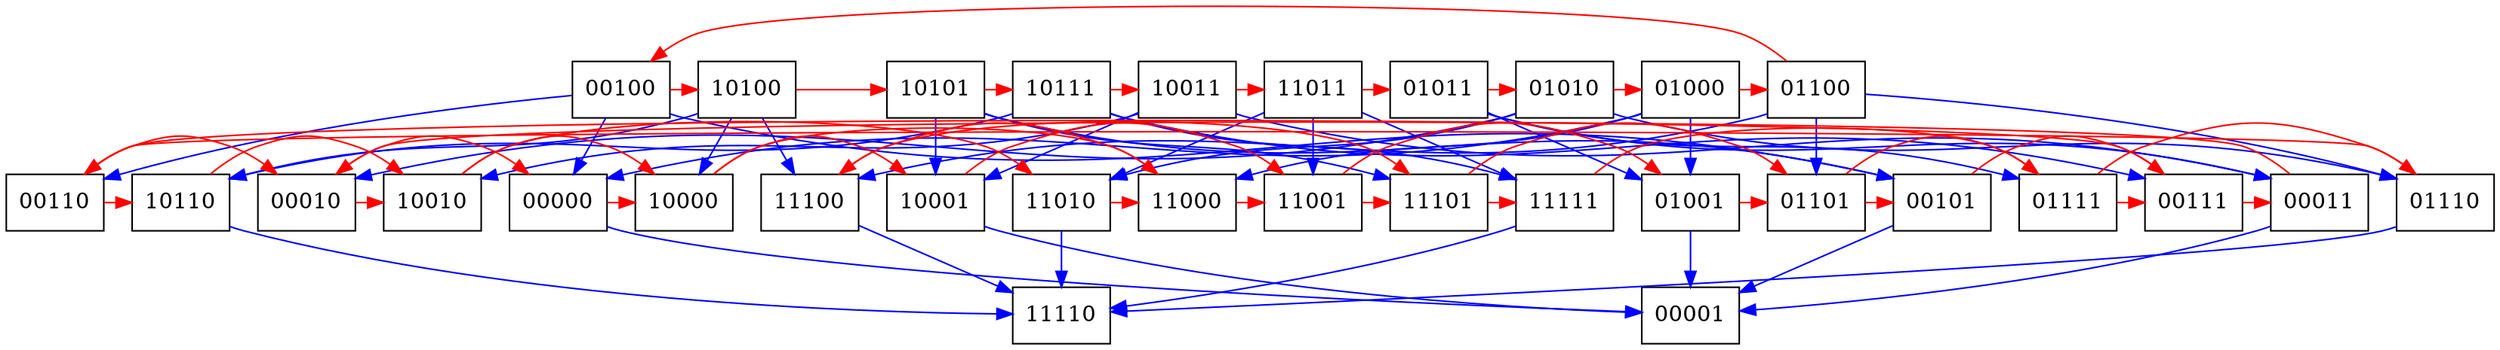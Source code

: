 digraph {
	subgraph level_4 { rank = same; node [shape = box] 00100; 01000; 01010; 01011; 01100; 10011; 10100; 10101; 10111; 11011};
	subgraph level_2 { rank = same; node [shape = box] 00000; 00010; 00011; 00101; 00110; 00111; 01001; 01101; 01110; 01111; 10000; 10001; 10010; 10110; 11000; 11001; 11010; 11100; 11101; 11111};
	subgraph level_0 { rank = same; node [shape = box] 00001; 11110};

	edge [color = blue, label = ""] 00000 -> 00001 ;
	edge [color = red, label = ""] 00000 -> 10000 ;
	edge [color = red, label = ""] 00010 -> 00000 ;
	edge [color = red, label = ""] 00010 -> 10010 ;
	edge [color = blue, label = ""] 00011 -> 00001 ;
	edge [color = red, label = ""] 00011 -> 00010 ;
	edge [color = blue, label = ""] 00100 -> 00000 ;
	edge [color = blue, label = ""] 00100 -> 00101 ;
	edge [color = blue, label = ""] 00100 -> 00110 ;
	edge [color = red, label = ""] 00100 -> 10100 ;
	edge [color = blue, label = ""] 00101 -> 00001 ;
	edge [color = red, label = ""] 00101 -> 00111 ;
	edge [color = red, label = ""] 00110 -> 00010 ;
	edge [color = red, label = ""] 00110 -> 10110 ;
	edge [color = red, label = ""] 00111 -> 00011 ;
	edge [color = red, label = ""] 00111 -> 00110 ;
	edge [color = blue, label = ""] 01000 -> 00000 ;
	edge [color = blue, label = ""] 01000 -> 01001 ;
	edge [color = red, label = ""] 01000 -> 01100 ;
	edge [color = blue, label = ""] 01000 -> 11000 ;
	edge [color = blue, label = ""] 01001 -> 00001 ;
	edge [color = red, label = ""] 01001 -> 01101 ;
	edge [color = blue, label = ""] 01010 -> 00010 ;
	edge [color = red, label = ""] 01010 -> 01000 ;
	edge [color = blue, label = ""] 01010 -> 01110 ;
	edge [color = blue, label = ""] 01010 -> 11010 ;
	edge [color = blue, label = ""] 01011 -> 00011 ;
	edge [color = blue, label = ""] 01011 -> 01001 ;
	edge [color = red, label = ""] 01011 -> 01010 ;
	edge [color = blue, label = ""] 01011 -> 01111 ;
	edge [color = red, label = ""] 01100 -> 00100 ;
	edge [color = blue, label = ""] 01100 -> 01101 ;
	edge [color = blue, label = ""] 01100 -> 01110 ;
	edge [color = blue, label = ""] 01100 -> 11100 ;
	edge [color = red, label = ""] 01101 -> 00101 ;
	edge [color = red, label = ""] 01101 -> 01111 ;
	edge [color = red, label = ""] 01110 -> 00110 ;
	edge [color = blue, label = ""] 01110 -> 11110 ;
	edge [color = red, label = ""] 01111 -> 00111 ;
	edge [color = red, label = ""] 01111 -> 01110 ;
	edge [color = red, label = ""] 10000 -> 10001 ;
	edge [color = red, label = ""] 10000 -> 11000 ;
	edge [color = blue, label = ""] 10001 -> 00001 ;
	edge [color = red, label = ""] 10001 -> 11001 ;
	edge [color = red, label = ""] 10010 -> 10000 ;
	edge [color = red, label = ""] 10010 -> 11010 ;
	edge [color = blue, label = ""] 10011 -> 00011 ;
	edge [color = blue, label = ""] 10011 -> 10001 ;
	edge [color = blue, label = ""] 10011 -> 10010 ;
	edge [color = red, label = ""] 10011 -> 11011 ;
	edge [color = blue, label = ""] 10100 -> 10000 ;
	edge [color = red, label = ""] 10100 -> 10101 ;
	edge [color = blue, label = ""] 10100 -> 10110 ;
	edge [color = blue, label = ""] 10100 -> 11100 ;
	edge [color = blue, label = ""] 10101 -> 00101 ;
	edge [color = blue, label = ""] 10101 -> 10001 ;
	edge [color = red, label = ""] 10101 -> 10111 ;
	edge [color = blue, label = ""] 10101 -> 11101 ;
	edge [color = red, label = ""] 10110 -> 10010 ;
	edge [color = blue, label = ""] 10110 -> 11110 ;
	edge [color = blue, label = ""] 10111 -> 00111 ;
	edge [color = red, label = ""] 10111 -> 10011 ;
	edge [color = blue, label = ""] 10111 -> 10110 ;
	edge [color = blue, label = ""] 10111 -> 11111 ;
	edge [color = red, label = ""] 11000 -> 11001 ;
	edge [color = red, label = ""] 11000 -> 11100 ;
	edge [color = red, label = ""] 11001 -> 01001 ;
	edge [color = red, label = ""] 11001 -> 11101 ;
	edge [color = red, label = ""] 11010 -> 11000 ;
	edge [color = blue, label = ""] 11010 -> 11110 ;
	edge [color = red, label = ""] 11011 -> 01011 ;
	edge [color = blue, label = ""] 11011 -> 11001 ;
	edge [color = blue, label = ""] 11011 -> 11010 ;
	edge [color = blue, label = ""] 11011 -> 11111 ;
	edge [color = red, label = ""] 11100 -> 11101 ;
	edge [color = blue, label = ""] 11100 -> 11110 ;
	edge [color = red, label = ""] 11101 -> 01101 ;
	edge [color = red, label = ""] 11101 -> 11111 ;
	edge [color = red, label = ""] 11111 -> 01111 ;
	edge [color = blue, label = ""] 11111 -> 11110 ;
}